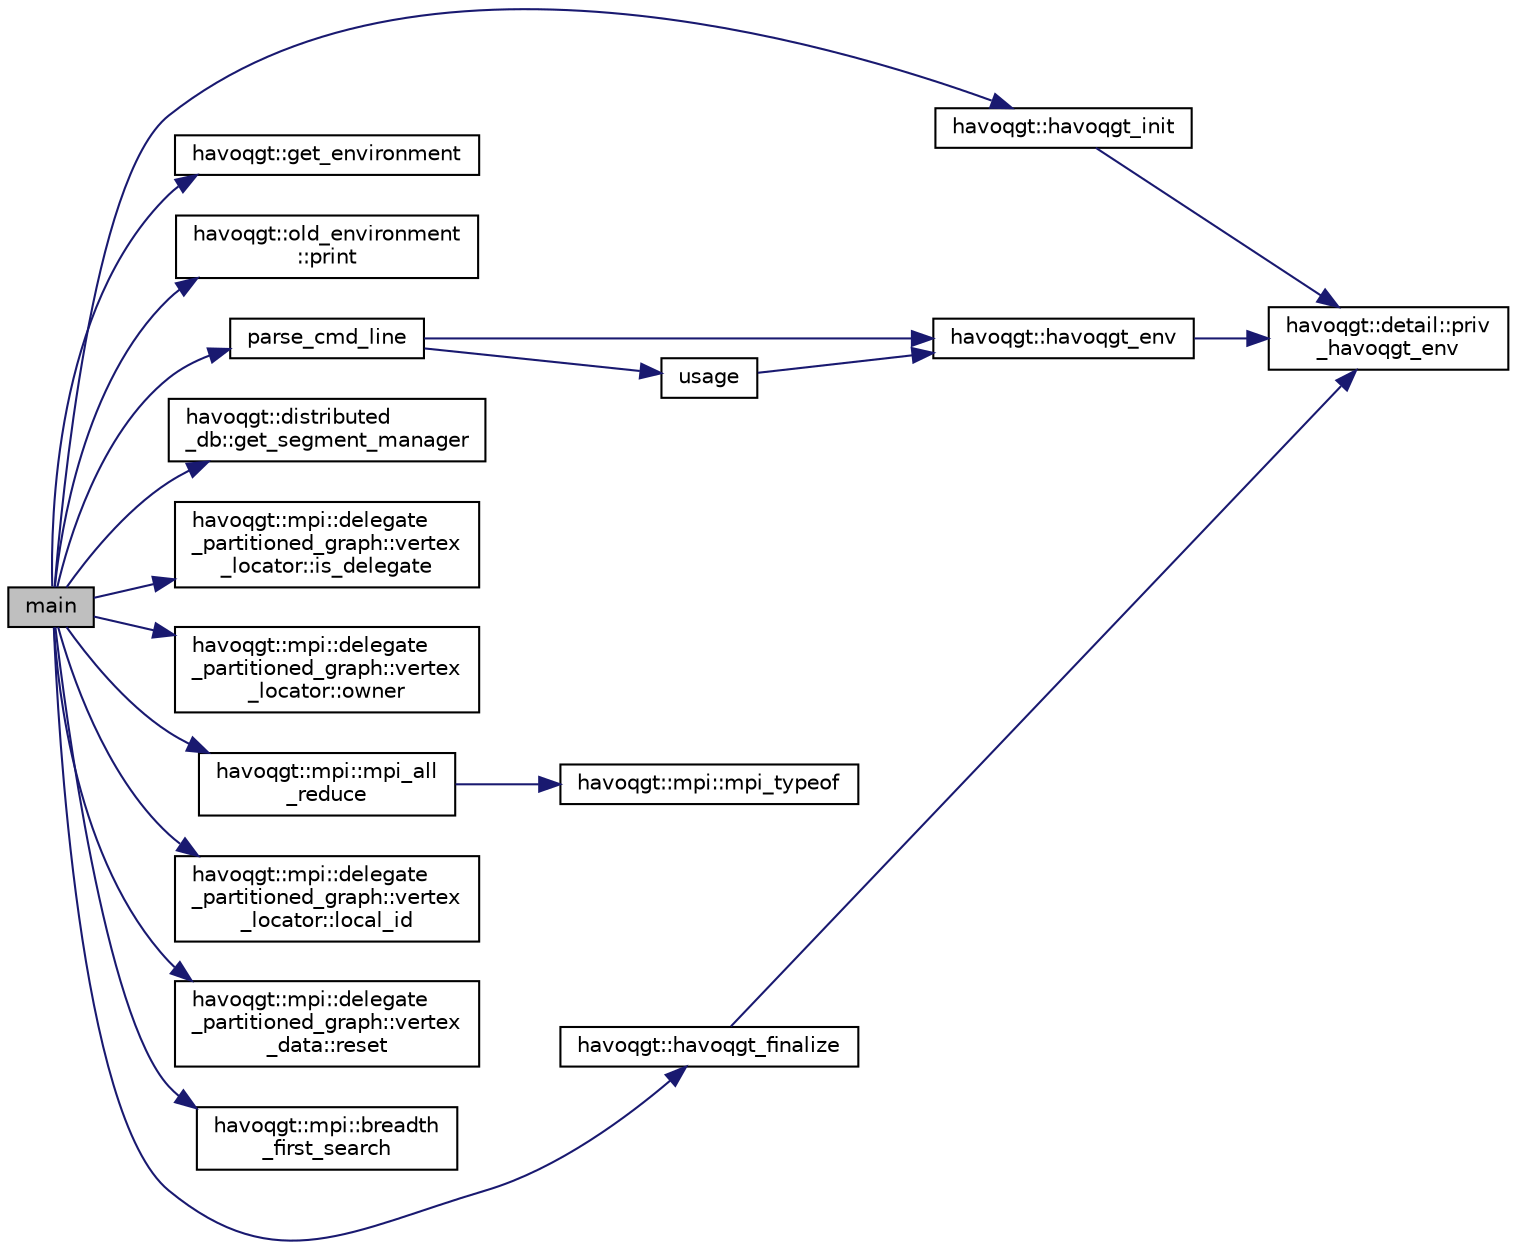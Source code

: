 digraph "main"
{
  edge [fontname="Helvetica",fontsize="10",labelfontname="Helvetica",labelfontsize="10"];
  node [fontname="Helvetica",fontsize="10",shape=record];
  rankdir="LR";
  Node1 [label="main",height=0.2,width=0.4,color="black", fillcolor="grey75", style="filled", fontcolor="black"];
  Node1 -> Node2 [color="midnightblue",fontsize="10",style="solid",fontname="Helvetica"];
  Node2 [label="havoqgt::havoqgt_init",height=0.2,width=0.4,color="black", fillcolor="white", style="filled",URL="$namespacehavoqgt.html#aec12db39f920ee93f801ddb760dfe00d"];
  Node2 -> Node3 [color="midnightblue",fontsize="10",style="solid",fontname="Helvetica"];
  Node3 [label="havoqgt::detail::priv\l_havoqgt_env",height=0.2,width=0.4,color="black", fillcolor="white", style="filled",URL="$namespacehavoqgt_1_1detail.html#a3cd5562c4e10f83bafa40e89d3b7b2b0"];
  Node1 -> Node4 [color="midnightblue",fontsize="10",style="solid",fontname="Helvetica"];
  Node4 [label="havoqgt::get_environment",height=0.2,width=0.4,color="black", fillcolor="white", style="filled",URL="$namespacehavoqgt.html#a59453bd14d37040c1394d1e346acf0b7"];
  Node1 -> Node5 [color="midnightblue",fontsize="10",style="solid",fontname="Helvetica"];
  Node5 [label="havoqgt::old_environment\l::print",height=0.2,width=0.4,color="black", fillcolor="white", style="filled",URL="$classhavoqgt_1_1old__environment.html#a44df283c4bb630755d3849d462290512"];
  Node1 -> Node6 [color="midnightblue",fontsize="10",style="solid",fontname="Helvetica"];
  Node6 [label="parse_cmd_line",height=0.2,width=0.4,color="black", fillcolor="white", style="filled",URL="$run__bfs_8cpp.html#a1db3c77901f9aac270dc484d2ed7d232"];
  Node6 -> Node7 [color="midnightblue",fontsize="10",style="solid",fontname="Helvetica"];
  Node7 [label="havoqgt::havoqgt_env",height=0.2,width=0.4,color="black", fillcolor="white", style="filled",URL="$namespacehavoqgt.html#aa3e532abe3c65ada00365ac614efc50c"];
  Node7 -> Node3 [color="midnightblue",fontsize="10",style="solid",fontname="Helvetica"];
  Node6 -> Node8 [color="midnightblue",fontsize="10",style="solid",fontname="Helvetica"];
  Node8 [label="usage",height=0.2,width=0.4,color="black", fillcolor="white", style="filled",URL="$run__bfs_8cpp.html#a2ef30c42cbc289d899a8be5d2d8f77d0"];
  Node8 -> Node7 [color="midnightblue",fontsize="10",style="solid",fontname="Helvetica"];
  Node1 -> Node9 [color="midnightblue",fontsize="10",style="solid",fontname="Helvetica"];
  Node9 [label="havoqgt::distributed\l_db::get_segment_manager",height=0.2,width=0.4,color="black", fillcolor="white", style="filled",URL="$classhavoqgt_1_1distributed__db.html#a18be0fa87bac528b1470df6705cf0760"];
  Node1 -> Node10 [color="midnightblue",fontsize="10",style="solid",fontname="Helvetica"];
  Node10 [label="havoqgt::mpi::delegate\l_partitioned_graph::vertex\l_locator::is_delegate",height=0.2,width=0.4,color="black", fillcolor="white", style="filled",URL="$classhavoqgt_1_1mpi_1_1delegate__partitioned__graph_1_1vertex__locator.html#ac5584a2e84885feffba8761ea6c2d273"];
  Node1 -> Node11 [color="midnightblue",fontsize="10",style="solid",fontname="Helvetica"];
  Node11 [label="havoqgt::mpi::delegate\l_partitioned_graph::vertex\l_locator::owner",height=0.2,width=0.4,color="black", fillcolor="white", style="filled",URL="$classhavoqgt_1_1mpi_1_1delegate__partitioned__graph_1_1vertex__locator.html#a5d734bcc61855f6d9687bcb295e8f7a4"];
  Node1 -> Node12 [color="midnightblue",fontsize="10",style="solid",fontname="Helvetica"];
  Node12 [label="havoqgt::mpi::mpi_all\l_reduce",height=0.2,width=0.4,color="black", fillcolor="white", style="filled",URL="$namespacehavoqgt_1_1mpi.html#affa92d59ec8849eb0e9882c4e2f53576"];
  Node12 -> Node13 [color="midnightblue",fontsize="10",style="solid",fontname="Helvetica"];
  Node13 [label="havoqgt::mpi::mpi_typeof",height=0.2,width=0.4,color="black", fillcolor="white", style="filled",URL="$namespacehavoqgt_1_1mpi.html#aabf02ed62a89a1d57ec2a3905a238ac3"];
  Node1 -> Node14 [color="midnightblue",fontsize="10",style="solid",fontname="Helvetica"];
  Node14 [label="havoqgt::mpi::delegate\l_partitioned_graph::vertex\l_locator::local_id",height=0.2,width=0.4,color="black", fillcolor="white", style="filled",URL="$classhavoqgt_1_1mpi_1_1delegate__partitioned__graph_1_1vertex__locator.html#a40da45a2da0f012d1bb100e95bcf5f63"];
  Node1 -> Node15 [color="midnightblue",fontsize="10",style="solid",fontname="Helvetica"];
  Node15 [label="havoqgt::mpi::delegate\l_partitioned_graph::vertex\l_data::reset",height=0.2,width=0.4,color="black", fillcolor="white", style="filled",URL="$classhavoqgt_1_1mpi_1_1delegate__partitioned__graph_1_1vertex__data.html#a6fe94ecbe3389074a2721099202a7a72"];
  Node1 -> Node16 [color="midnightblue",fontsize="10",style="solid",fontname="Helvetica"];
  Node16 [label="havoqgt::mpi::breadth\l_first_search",height=0.2,width=0.4,color="black", fillcolor="white", style="filled",URL="$namespacehavoqgt_1_1mpi.html#a6d1b4b2ccf280b0fd4b87213f780f6c4"];
  Node1 -> Node17 [color="midnightblue",fontsize="10",style="solid",fontname="Helvetica"];
  Node17 [label="havoqgt::havoqgt_finalize",height=0.2,width=0.4,color="black", fillcolor="white", style="filled",URL="$namespacehavoqgt.html#a0878465d86252423153133ec6a61c646"];
  Node17 -> Node3 [color="midnightblue",fontsize="10",style="solid",fontname="Helvetica"];
}
